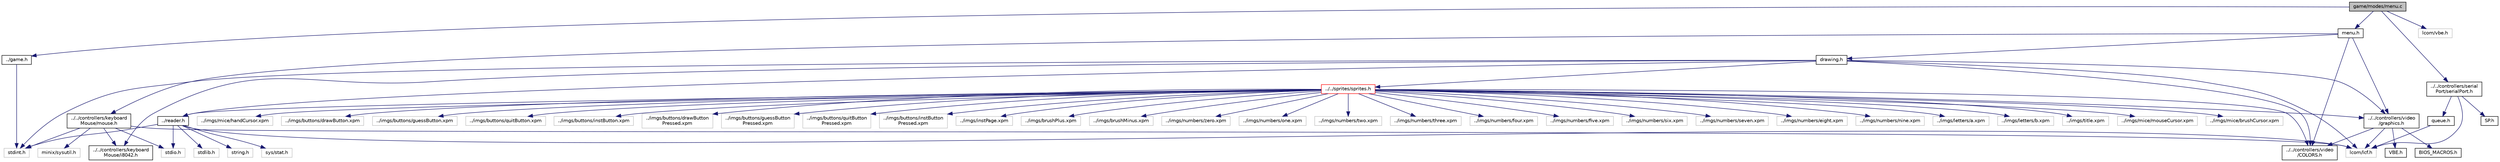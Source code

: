 digraph "game/modes/menu.c"
{
 // LATEX_PDF_SIZE
  edge [fontname="Helvetica",fontsize="10",labelfontname="Helvetica",labelfontsize="10"];
  node [fontname="Helvetica",fontsize="10",shape=record];
  Node1 [label="game/modes/menu.c",height=0.2,width=0.4,color="black", fillcolor="grey75", style="filled", fontcolor="black",tooltip=" "];
  Node1 -> Node2 [color="midnightblue",fontsize="10",style="solid"];
  Node2 [label="menu.h",height=0.2,width=0.4,color="black", fillcolor="white", style="filled",URL="$menu_8h.html",tooltip=" "];
  Node2 -> Node3 [color="midnightblue",fontsize="10",style="solid"];
  Node3 [label="../../controllers/video\l/COLORS.h",height=0.2,width=0.4,color="black", fillcolor="white", style="filled",URL="$_c_o_l_o_r_s_8h.html",tooltip=" "];
  Node2 -> Node4 [color="midnightblue",fontsize="10",style="solid"];
  Node4 [label="../../controllers/video\l/graphics.h",height=0.2,width=0.4,color="black", fillcolor="white", style="filled",URL="$graphics_8h.html",tooltip=" "];
  Node4 -> Node5 [color="midnightblue",fontsize="10",style="solid"];
  Node5 [label="lcom/lcf.h",height=0.2,width=0.4,color="grey75", fillcolor="white", style="filled",tooltip=" "];
  Node4 -> Node6 [color="midnightblue",fontsize="10",style="solid"];
  Node6 [label="VBE.h",height=0.2,width=0.4,color="black", fillcolor="white", style="filled",URL="$_v_b_e_8h.html",tooltip=" "];
  Node4 -> Node7 [color="midnightblue",fontsize="10",style="solid"];
  Node7 [label="BIOS_MACROS.h",height=0.2,width=0.4,color="black", fillcolor="white", style="filled",URL="$_b_i_o_s___m_a_c_r_o_s_8h.html",tooltip=" "];
  Node4 -> Node3 [color="midnightblue",fontsize="10",style="solid"];
  Node2 -> Node8 [color="midnightblue",fontsize="10",style="solid"];
  Node8 [label="drawing.h",height=0.2,width=0.4,color="black", fillcolor="white", style="filled",URL="$drawing_8h.html",tooltip=" "];
  Node8 -> Node5 [color="midnightblue",fontsize="10",style="solid"];
  Node8 -> Node9 [color="midnightblue",fontsize="10",style="solid"];
  Node9 [label="stdint.h",height=0.2,width=0.4,color="grey75", fillcolor="white", style="filled",tooltip=" "];
  Node8 -> Node10 [color="midnightblue",fontsize="10",style="solid"];
  Node10 [label="../../controllers/keyboard\lMouse/i8042.h",height=0.2,width=0.4,color="black", fillcolor="white", style="filled",URL="$i8042_8h.html",tooltip=" "];
  Node8 -> Node3 [color="midnightblue",fontsize="10",style="solid"];
  Node8 -> Node4 [color="midnightblue",fontsize="10",style="solid"];
  Node8 -> Node11 [color="midnightblue",fontsize="10",style="solid"];
  Node11 [label="../reader.h",height=0.2,width=0.4,color="black", fillcolor="white", style="filled",URL="$reader_8h.html",tooltip=" "];
  Node11 -> Node9 [color="midnightblue",fontsize="10",style="solid"];
  Node11 -> Node12 [color="midnightblue",fontsize="10",style="solid"];
  Node12 [label="stdio.h",height=0.2,width=0.4,color="grey75", fillcolor="white", style="filled",tooltip=" "];
  Node11 -> Node13 [color="midnightblue",fontsize="10",style="solid"];
  Node13 [label="stdlib.h",height=0.2,width=0.4,color="grey75", fillcolor="white", style="filled",tooltip=" "];
  Node11 -> Node14 [color="midnightblue",fontsize="10",style="solid"];
  Node14 [label="string.h",height=0.2,width=0.4,color="grey75", fillcolor="white", style="filled",tooltip=" "];
  Node11 -> Node15 [color="midnightblue",fontsize="10",style="solid"];
  Node15 [label="sys/stat.h",height=0.2,width=0.4,color="grey75", fillcolor="white", style="filled",tooltip=" "];
  Node11 -> Node5 [color="midnightblue",fontsize="10",style="solid"];
  Node8 -> Node16 [color="midnightblue",fontsize="10",style="solid"];
  Node16 [label="../../sprites/sprites.h",height=0.2,width=0.4,color="red", fillcolor="white", style="filled",URL="$sprites_8h.html",tooltip=" "];
  Node16 -> Node4 [color="midnightblue",fontsize="10",style="solid"];
  Node16 -> Node17 [color="midnightblue",fontsize="10",style="solid"];
  Node17 [label="../imgs/title.xpm",height=0.2,width=0.4,color="grey75", fillcolor="white", style="filled",tooltip=" "];
  Node16 -> Node18 [color="midnightblue",fontsize="10",style="solid"];
  Node18 [label="../imgs/mice/mouseCursor.xpm",height=0.2,width=0.4,color="grey75", fillcolor="white", style="filled",tooltip=" "];
  Node16 -> Node19 [color="midnightblue",fontsize="10",style="solid"];
  Node19 [label="../imgs/mice/brushCursor.xpm",height=0.2,width=0.4,color="grey75", fillcolor="white", style="filled",tooltip=" "];
  Node16 -> Node20 [color="midnightblue",fontsize="10",style="solid"];
  Node20 [label="../imgs/mice/handCursor.xpm",height=0.2,width=0.4,color="grey75", fillcolor="white", style="filled",tooltip=" "];
  Node16 -> Node21 [color="midnightblue",fontsize="10",style="solid"];
  Node21 [label="../imgs/buttons/drawButton.xpm",height=0.2,width=0.4,color="grey75", fillcolor="white", style="filled",tooltip=" "];
  Node16 -> Node22 [color="midnightblue",fontsize="10",style="solid"];
  Node22 [label="../imgs/buttons/guessButton.xpm",height=0.2,width=0.4,color="grey75", fillcolor="white", style="filled",tooltip=" "];
  Node16 -> Node23 [color="midnightblue",fontsize="10",style="solid"];
  Node23 [label="../imgs/buttons/quitButton.xpm",height=0.2,width=0.4,color="grey75", fillcolor="white", style="filled",tooltip=" "];
  Node16 -> Node24 [color="midnightblue",fontsize="10",style="solid"];
  Node24 [label="../imgs/buttons/instButton.xpm",height=0.2,width=0.4,color="grey75", fillcolor="white", style="filled",tooltip=" "];
  Node16 -> Node25 [color="midnightblue",fontsize="10",style="solid"];
  Node25 [label="../imgs/buttons/drawButton\lPressed.xpm",height=0.2,width=0.4,color="grey75", fillcolor="white", style="filled",tooltip=" "];
  Node16 -> Node26 [color="midnightblue",fontsize="10",style="solid"];
  Node26 [label="../imgs/buttons/guessButton\lPressed.xpm",height=0.2,width=0.4,color="grey75", fillcolor="white", style="filled",tooltip=" "];
  Node16 -> Node27 [color="midnightblue",fontsize="10",style="solid"];
  Node27 [label="../imgs/buttons/quitButton\lPressed.xpm",height=0.2,width=0.4,color="grey75", fillcolor="white", style="filled",tooltip=" "];
  Node16 -> Node28 [color="midnightblue",fontsize="10",style="solid"];
  Node28 [label="../imgs/buttons/instButton\lPressed.xpm",height=0.2,width=0.4,color="grey75", fillcolor="white", style="filled",tooltip=" "];
  Node16 -> Node29 [color="midnightblue",fontsize="10",style="solid"];
  Node29 [label="../imgs/instPage.xpm",height=0.2,width=0.4,color="grey75", fillcolor="white", style="filled",tooltip=" "];
  Node16 -> Node30 [color="midnightblue",fontsize="10",style="solid"];
  Node30 [label="../imgs/brushPlus.xpm",height=0.2,width=0.4,color="grey75", fillcolor="white", style="filled",tooltip=" "];
  Node16 -> Node31 [color="midnightblue",fontsize="10",style="solid"];
  Node31 [label="../imgs/brushMinus.xpm",height=0.2,width=0.4,color="grey75", fillcolor="white", style="filled",tooltip=" "];
  Node16 -> Node32 [color="midnightblue",fontsize="10",style="solid"];
  Node32 [label="../imgs/numbers/zero.xpm",height=0.2,width=0.4,color="grey75", fillcolor="white", style="filled",tooltip=" "];
  Node16 -> Node33 [color="midnightblue",fontsize="10",style="solid"];
  Node33 [label="../imgs/numbers/one.xpm",height=0.2,width=0.4,color="grey75", fillcolor="white", style="filled",tooltip=" "];
  Node16 -> Node34 [color="midnightblue",fontsize="10",style="solid"];
  Node34 [label="../imgs/numbers/two.xpm",height=0.2,width=0.4,color="grey75", fillcolor="white", style="filled",tooltip=" "];
  Node16 -> Node35 [color="midnightblue",fontsize="10",style="solid"];
  Node35 [label="../imgs/numbers/three.xpm",height=0.2,width=0.4,color="grey75", fillcolor="white", style="filled",tooltip=" "];
  Node16 -> Node36 [color="midnightblue",fontsize="10",style="solid"];
  Node36 [label="../imgs/numbers/four.xpm",height=0.2,width=0.4,color="grey75", fillcolor="white", style="filled",tooltip=" "];
  Node16 -> Node37 [color="midnightblue",fontsize="10",style="solid"];
  Node37 [label="../imgs/numbers/five.xpm",height=0.2,width=0.4,color="grey75", fillcolor="white", style="filled",tooltip=" "];
  Node16 -> Node38 [color="midnightblue",fontsize="10",style="solid"];
  Node38 [label="../imgs/numbers/six.xpm",height=0.2,width=0.4,color="grey75", fillcolor="white", style="filled",tooltip=" "];
  Node16 -> Node39 [color="midnightblue",fontsize="10",style="solid"];
  Node39 [label="../imgs/numbers/seven.xpm",height=0.2,width=0.4,color="grey75", fillcolor="white", style="filled",tooltip=" "];
  Node16 -> Node40 [color="midnightblue",fontsize="10",style="solid"];
  Node40 [label="../imgs/numbers/eight.xpm",height=0.2,width=0.4,color="grey75", fillcolor="white", style="filled",tooltip=" "];
  Node16 -> Node41 [color="midnightblue",fontsize="10",style="solid"];
  Node41 [label="../imgs/numbers/nine.xpm",height=0.2,width=0.4,color="grey75", fillcolor="white", style="filled",tooltip=" "];
  Node16 -> Node42 [color="midnightblue",fontsize="10",style="solid"];
  Node42 [label="../imgs/letters/a.xpm",height=0.2,width=0.4,color="grey75", fillcolor="white", style="filled",tooltip=" "];
  Node16 -> Node43 [color="midnightblue",fontsize="10",style="solid"];
  Node43 [label="../imgs/letters/b.xpm",height=0.2,width=0.4,color="grey75", fillcolor="white", style="filled",tooltip=" "];
  Node16 -> Node3 [color="midnightblue",fontsize="10",style="solid"];
  Node16 -> Node11 [color="midnightblue",fontsize="10",style="solid"];
  Node2 -> Node71 [color="midnightblue",fontsize="10",style="solid"];
  Node71 [label="../../controllers/keyboard\lMouse/mouse.h",height=0.2,width=0.4,color="black", fillcolor="white", style="filled",URL="$mouse_8h.html",tooltip=" "];
  Node71 -> Node72 [color="midnightblue",fontsize="10",style="solid"];
  Node72 [label="minix/sysutil.h",height=0.2,width=0.4,color="grey75", fillcolor="white", style="filled",tooltip=" "];
  Node71 -> Node10 [color="midnightblue",fontsize="10",style="solid"];
  Node71 -> Node5 [color="midnightblue",fontsize="10",style="solid"];
  Node71 -> Node9 [color="midnightblue",fontsize="10",style="solid"];
  Node71 -> Node12 [color="midnightblue",fontsize="10",style="solid"];
  Node1 -> Node73 [color="midnightblue",fontsize="10",style="solid"];
  Node73 [label="lcom/vbe.h",height=0.2,width=0.4,color="grey75", fillcolor="white", style="filled",tooltip=" "];
  Node1 -> Node74 [color="midnightblue",fontsize="10",style="solid"];
  Node74 [label="../game.h",height=0.2,width=0.4,color="black", fillcolor="white", style="filled",URL="$game_8h.html",tooltip=" "];
  Node74 -> Node9 [color="midnightblue",fontsize="10",style="solid"];
  Node1 -> Node75 [color="midnightblue",fontsize="10",style="solid"];
  Node75 [label="../../controllers/serial\lPort/serialPort.h",height=0.2,width=0.4,color="black", fillcolor="white", style="filled",URL="$serial_port_8h.html",tooltip=" "];
  Node75 -> Node5 [color="midnightblue",fontsize="10",style="solid"];
  Node75 -> Node76 [color="midnightblue",fontsize="10",style="solid"];
  Node76 [label="queue.h",height=0.2,width=0.4,color="black", fillcolor="white", style="filled",URL="$queue_8h.html",tooltip=" "];
  Node76 -> Node5 [color="midnightblue",fontsize="10",style="solid"];
  Node75 -> Node77 [color="midnightblue",fontsize="10",style="solid"];
  Node77 [label="SP.h",height=0.2,width=0.4,color="black", fillcolor="white", style="filled",URL="$_s_p_8h.html",tooltip=" "];
}

